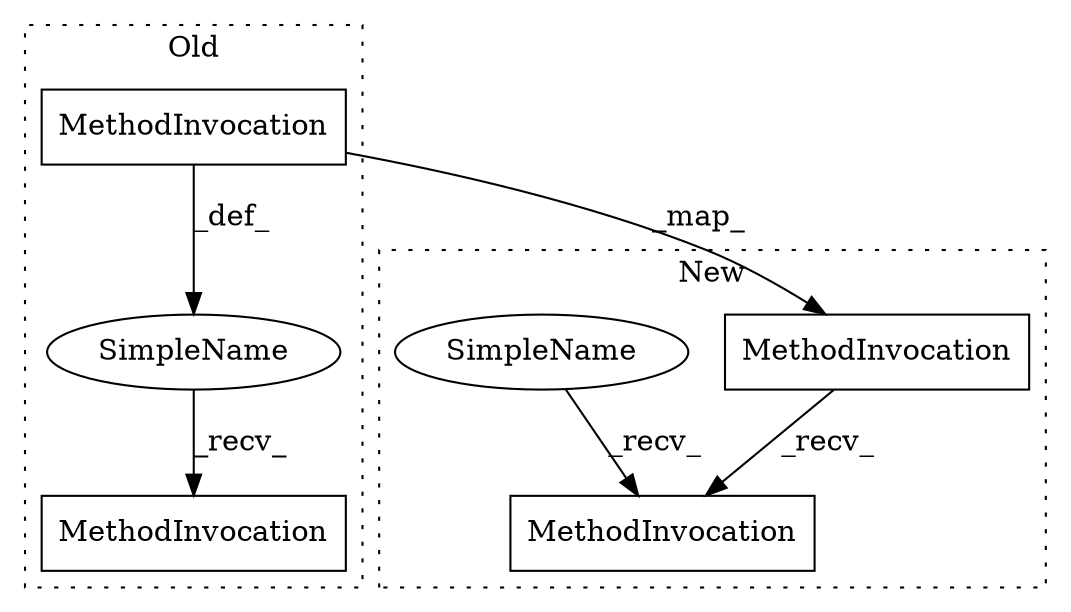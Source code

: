digraph G {
subgraph cluster0 {
3 [label="MethodInvocation" a="32" s="6950,6963" l="11,1" shape="box"];
4 [label="MethodInvocation" a="32" s="6931,6948" l="12,1" shape="box"];
6 [label="SimpleName" a="42" s="" l="" shape="ellipse"];
label = "Old";
style="dotted";
}
subgraph cluster1 {
1 [label="MethodInvocation" a="32" s="6977,6990" l="11,1" shape="box"];
2 [label="MethodInvocation" a="32" s="6930,6947" l="12,1" shape="box"];
5 [label="SimpleName" a="42" s="6967" l="9" shape="ellipse"];
label = "New";
style="dotted";
}
2 -> 1 [label="_recv_"];
4 -> 6 [label="_def_"];
4 -> 2 [label="_map_"];
5 -> 1 [label="_recv_"];
6 -> 3 [label="_recv_"];
}
